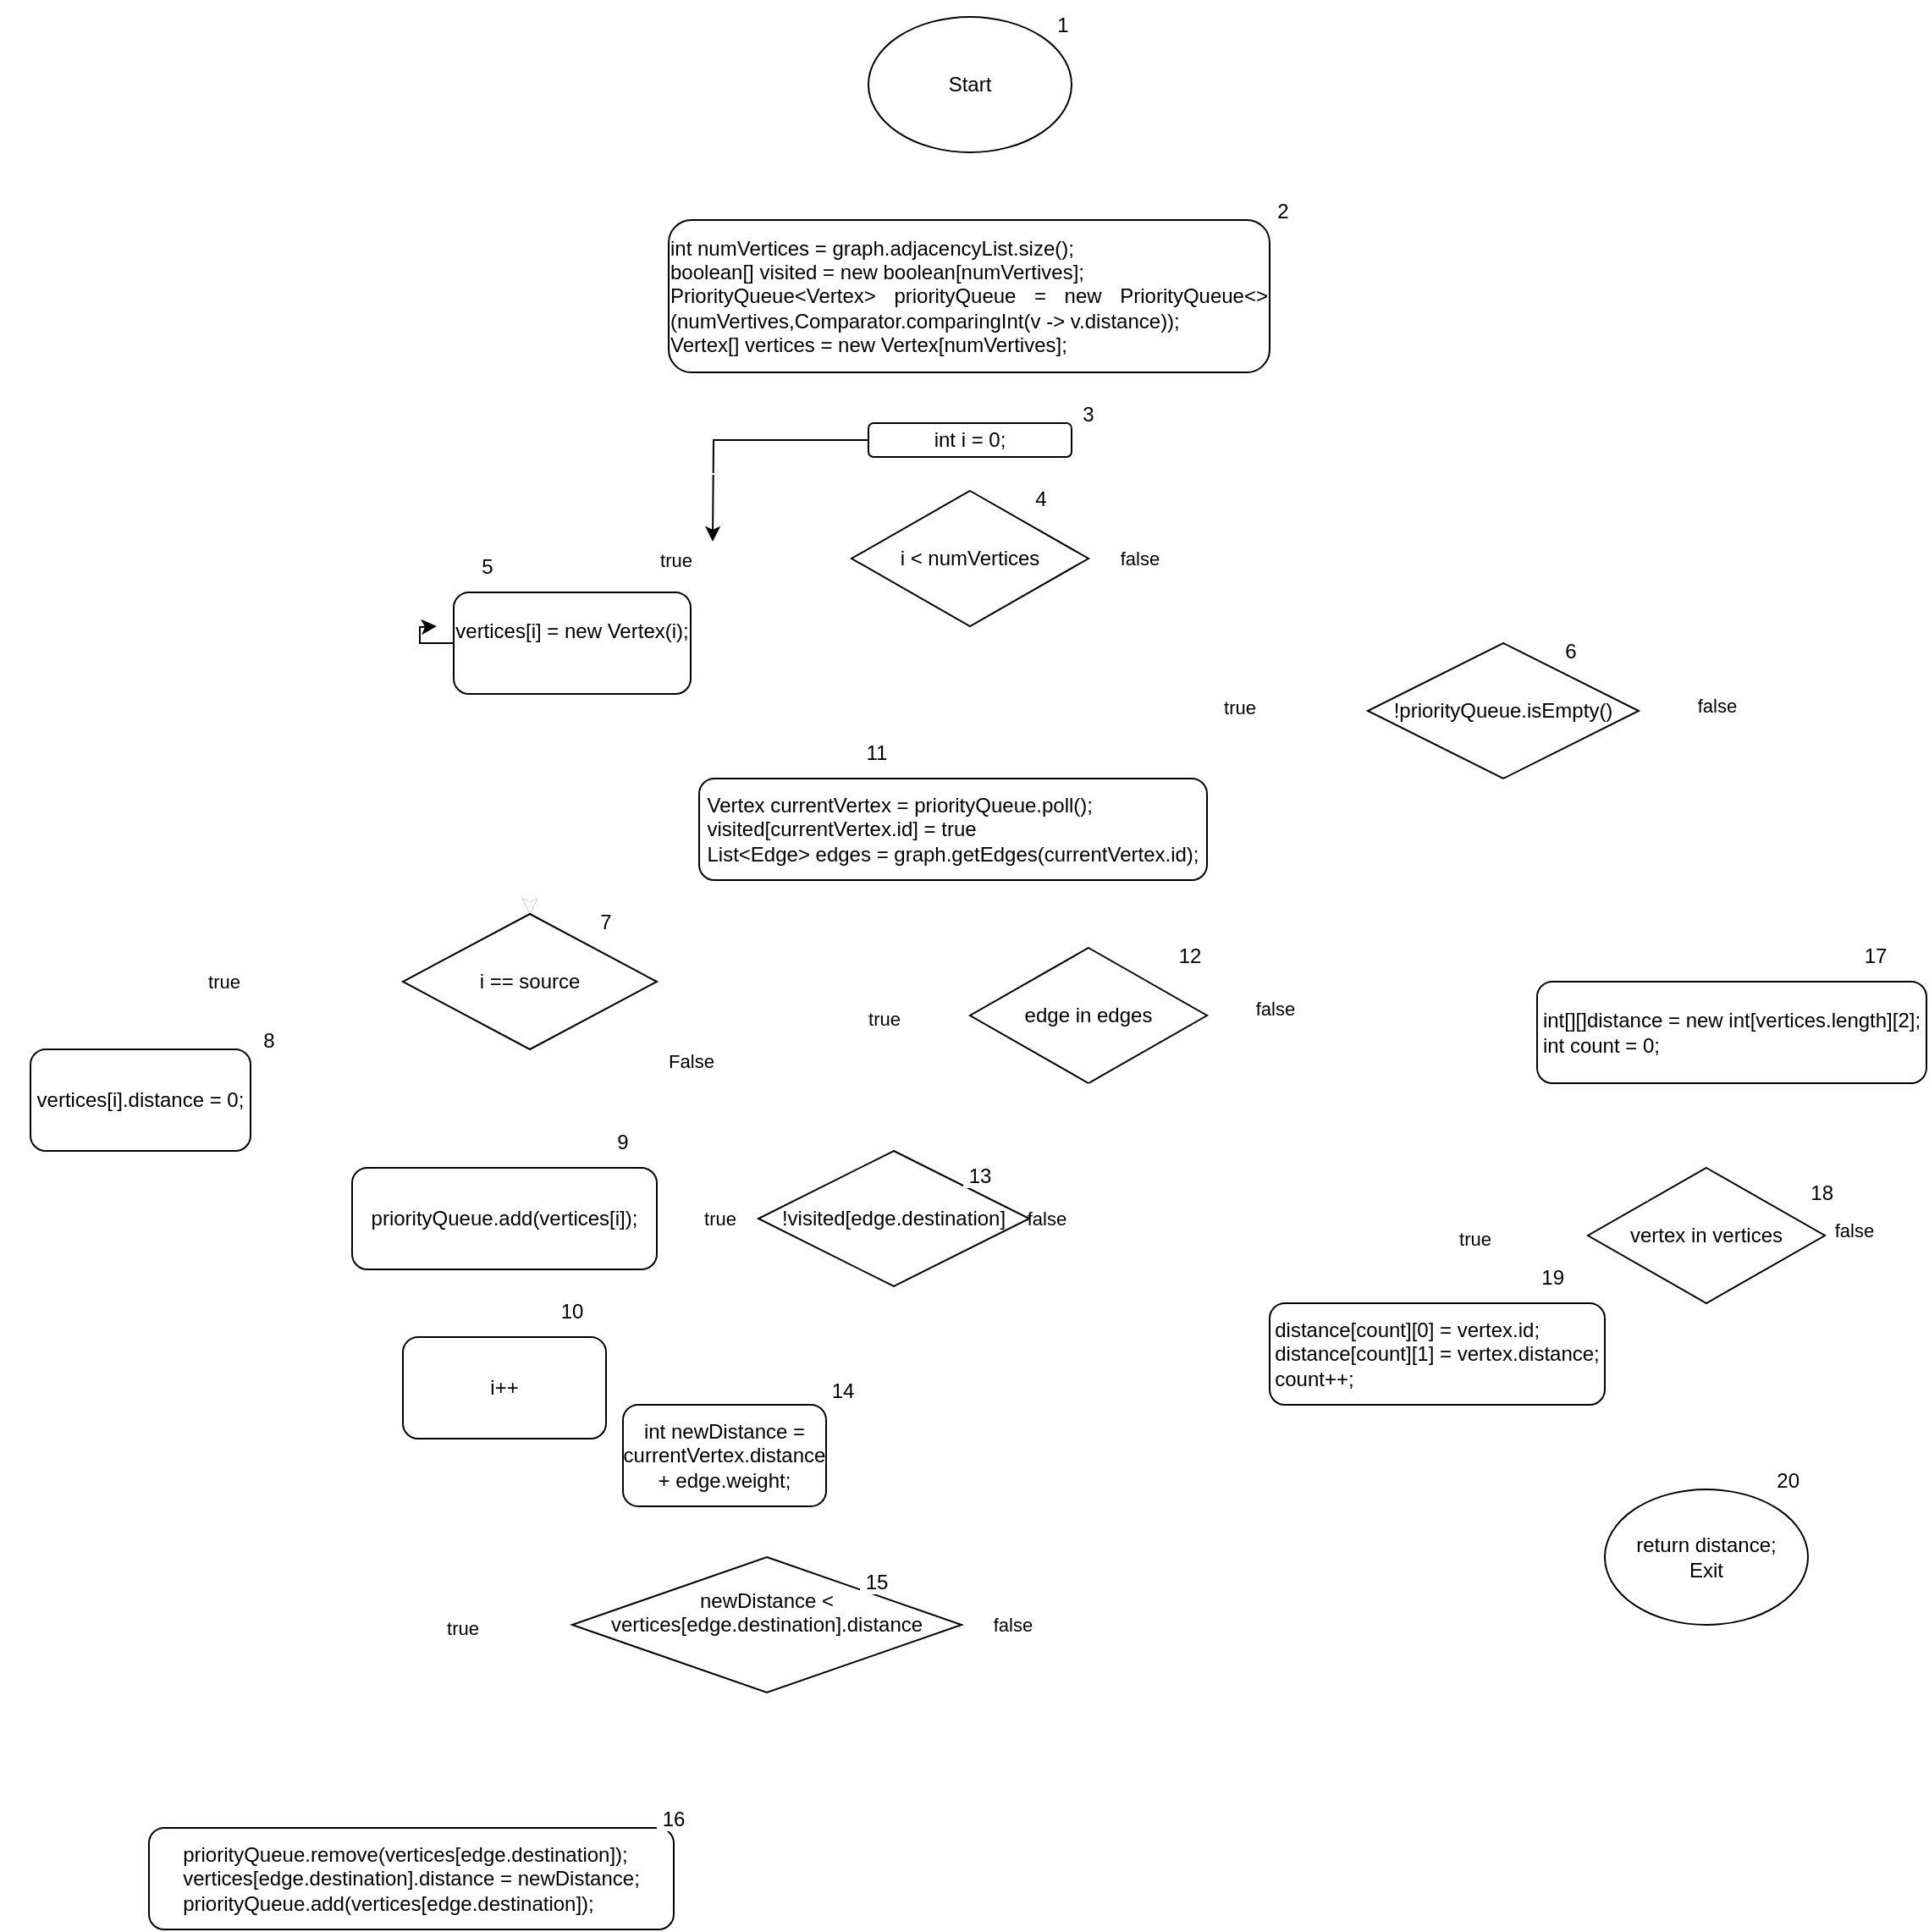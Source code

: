 <mxfile version="24.2.7" type="device">
  <diagram name="Página-1" id="8zOgTPy7WjqP1u_Dxr-D">
    <mxGraphModel dx="1762" dy="1175" grid="1" gridSize="10" guides="1" tooltips="1" connect="1" arrows="1" fold="1" page="1" pageScale="1" pageWidth="1169" pageHeight="1654" background="#FFFFFF" math="0" shadow="0">
      <root>
        <mxCell id="0" />
        <mxCell id="1" parent="0" />
        <mxCell id="gKDUvc9GWXEgYrPeWesR-3" style="edgeStyle=orthogonalEdgeStyle;rounded=0;orthogonalLoop=1;jettySize=auto;html=1;exitX=0.5;exitY=1;exitDx=0;exitDy=0;entryX=0.5;entryY=0;entryDx=0;entryDy=0;strokeColor=#FFFFFF;" parent="1" source="gKDUvc9GWXEgYrPeWesR-1" target="q9ohaEyn7uQv9T4nXkOE-1" edge="1">
          <mxGeometry relative="1" as="geometry">
            <mxPoint x="430" y="170" as="targetPoint" />
          </mxGeometry>
        </mxCell>
        <mxCell id="gKDUvc9GWXEgYrPeWesR-1" value="Start" style="ellipse;whiteSpace=wrap;html=1;" parent="1" vertex="1">
          <mxGeometry x="525" y="30" width="120" height="80" as="geometry" />
        </mxCell>
        <mxCell id="q9ohaEyn7uQv9T4nXkOE-4" style="edgeStyle=orthogonalEdgeStyle;rounded=0;orthogonalLoop=1;jettySize=auto;html=1;exitX=0.5;exitY=1;exitDx=0;exitDy=0;entryX=0.5;entryY=0;entryDx=0;entryDy=0;strokeColor=#FFFFFF;" edge="1" parent="1" source="q9ohaEyn7uQv9T4nXkOE-1" target="q9ohaEyn7uQv9T4nXkOE-3">
          <mxGeometry relative="1" as="geometry" />
        </mxCell>
        <mxCell id="q9ohaEyn7uQv9T4nXkOE-1" value="&lt;div style=&quot;text-align: justify;&quot;&gt;&lt;span style=&quot;background-color: initial;&quot;&gt;int numVertices = graph.adjacencyList.size();&lt;/span&gt;&lt;/div&gt;&lt;div style=&quot;text-align: justify;&quot;&gt;boolean[] visited = new boolean[numVertives];&lt;/div&gt;&lt;div style=&quot;text-align: justify;&quot;&gt;PriorityQueue&amp;lt;Vertex&amp;gt; priorityQueue = new&amp;nbsp;&lt;span style=&quot;background-color: initial;&quot;&gt;PriorityQueue&amp;lt;&amp;gt;(numVertives,Comparator.comparingInt(v -&amp;gt; v.distance));&lt;/span&gt;&lt;/div&gt;&lt;div style=&quot;text-align: justify;&quot;&gt;&lt;span style=&quot;background-color: initial;&quot;&gt;Vertex[] vertices = new Vertex[numVertives];&lt;/span&gt;&lt;/div&gt;" style="rounded=1;whiteSpace=wrap;html=1;" vertex="1" parent="1">
          <mxGeometry x="407" y="150" width="355" height="90" as="geometry" />
        </mxCell>
        <mxCell id="q9ohaEyn7uQv9T4nXkOE-6" style="edgeStyle=orthogonalEdgeStyle;rounded=0;orthogonalLoop=1;jettySize=auto;html=1;" edge="1" parent="1" source="q9ohaEyn7uQv9T4nXkOE-3">
          <mxGeometry relative="1" as="geometry">
            <mxPoint x="433" y="340" as="targetPoint" />
          </mxGeometry>
        </mxCell>
        <mxCell id="q9ohaEyn7uQv9T4nXkOE-8" style="edgeStyle=orthogonalEdgeStyle;rounded=0;orthogonalLoop=1;jettySize=auto;html=1;entryX=0.5;entryY=0;entryDx=0;entryDy=0;strokeColor=#FFFFFF;" edge="1" parent="1" source="q9ohaEyn7uQv9T4nXkOE-3" target="q9ohaEyn7uQv9T4nXkOE-5">
          <mxGeometry relative="1" as="geometry" />
        </mxCell>
        <mxCell id="q9ohaEyn7uQv9T4nXkOE-3" value="int i = 0;" style="rounded=1;whiteSpace=wrap;html=1;" vertex="1" parent="1">
          <mxGeometry x="525" y="270" width="120" height="20" as="geometry" />
        </mxCell>
        <mxCell id="q9ohaEyn7uQv9T4nXkOE-12" value="" style="edgeStyle=orthogonalEdgeStyle;rounded=0;orthogonalLoop=1;jettySize=auto;html=1;" edge="1" parent="1" source="q9ohaEyn7uQv9T4nXkOE-13">
          <mxGeometry relative="1" as="geometry">
            <mxPoint x="270" y="390" as="targetPoint" />
          </mxGeometry>
        </mxCell>
        <mxCell id="q9ohaEyn7uQv9T4nXkOE-14" style="edgeStyle=orthogonalEdgeStyle;rounded=0;orthogonalLoop=1;jettySize=auto;html=1;exitX=0;exitY=0.5;exitDx=0;exitDy=0;entryX=0.5;entryY=0;entryDx=0;entryDy=0;strokeColor=#FFFFFF;" edge="1" parent="1" source="q9ohaEyn7uQv9T4nXkOE-5" target="q9ohaEyn7uQv9T4nXkOE-13">
          <mxGeometry relative="1" as="geometry" />
        </mxCell>
        <mxCell id="q9ohaEyn7uQv9T4nXkOE-15" value="true" style="edgeLabel;html=1;align=center;verticalAlign=middle;resizable=0;points=[];" vertex="1" connectable="0" parent="q9ohaEyn7uQv9T4nXkOE-14">
          <mxGeometry x="0.122" y="1" relative="1" as="geometry">
            <mxPoint as="offset" />
          </mxGeometry>
        </mxCell>
        <mxCell id="q9ohaEyn7uQv9T4nXkOE-32" style="edgeStyle=orthogonalEdgeStyle;rounded=0;orthogonalLoop=1;jettySize=auto;html=1;exitX=1;exitY=0.5;exitDx=0;exitDy=0;strokeColor=#FFFFFF;entryX=0.5;entryY=0;entryDx=0;entryDy=0;" edge="1" parent="1" source="q9ohaEyn7uQv9T4nXkOE-5" target="q9ohaEyn7uQv9T4nXkOE-31">
          <mxGeometry relative="1" as="geometry">
            <mxPoint x="610" y="420" as="targetPoint" />
            <Array as="points">
              <mxPoint x="900" y="350" />
            </Array>
          </mxGeometry>
        </mxCell>
        <mxCell id="q9ohaEyn7uQv9T4nXkOE-33" value="false" style="edgeLabel;html=1;align=center;verticalAlign=middle;resizable=0;points=[];" vertex="1" connectable="0" parent="q9ohaEyn7uQv9T4nXkOE-32">
          <mxGeometry x="-0.873" y="3" relative="1" as="geometry">
            <mxPoint x="11" y="3" as="offset" />
          </mxGeometry>
        </mxCell>
        <mxCell id="q9ohaEyn7uQv9T4nXkOE-5" value="i &amp;lt; numVertices" style="rhombus;whiteSpace=wrap;html=1;" vertex="1" parent="1">
          <mxGeometry x="515" y="310" width="140" height="80" as="geometry" />
        </mxCell>
        <mxCell id="q9ohaEyn7uQv9T4nXkOE-18" value="" style="edgeStyle=orthogonalEdgeStyle;rounded=0;orthogonalLoop=1;jettySize=auto;html=1;" edge="1" parent="1" source="q9ohaEyn7uQv9T4nXkOE-13" target="q9ohaEyn7uQv9T4nXkOE-17">
          <mxGeometry relative="1" as="geometry" />
        </mxCell>
        <mxCell id="q9ohaEyn7uQv9T4nXkOE-19" style="edgeStyle=orthogonalEdgeStyle;rounded=0;orthogonalLoop=1;jettySize=auto;html=1;exitX=0.5;exitY=1;exitDx=0;exitDy=0;entryX=0.5;entryY=0;entryDx=0;entryDy=0;strokeColor=#FFFFFF;" edge="1" parent="1" source="q9ohaEyn7uQv9T4nXkOE-13" target="q9ohaEyn7uQv9T4nXkOE-17">
          <mxGeometry relative="1" as="geometry" />
        </mxCell>
        <mxCell id="q9ohaEyn7uQv9T4nXkOE-20" style="edgeStyle=orthogonalEdgeStyle;rounded=0;orthogonalLoop=1;jettySize=auto;html=1;exitX=0;exitY=0.5;exitDx=0;exitDy=0;strokeColor=#FFFFFF;entryX=0.5;entryY=0;entryDx=0;entryDy=0;" edge="1" parent="1" source="q9ohaEyn7uQv9T4nXkOE-17" target="q9ohaEyn7uQv9T4nXkOE-22">
          <mxGeometry relative="1" as="geometry">
            <mxPoint x="80" y="620" as="targetPoint" />
            <mxPoint x="280" y="599.76" as="sourcePoint" />
            <Array as="points">
              <mxPoint x="95" y="600" />
            </Array>
          </mxGeometry>
        </mxCell>
        <mxCell id="q9ohaEyn7uQv9T4nXkOE-21" value="true" style="edgeLabel;html=1;align=center;verticalAlign=middle;resizable=0;points=[];" vertex="1" connectable="0" parent="q9ohaEyn7uQv9T4nXkOE-20">
          <mxGeometry x="-0.714" relative="1" as="geometry">
            <mxPoint x="-78" as="offset" />
          </mxGeometry>
        </mxCell>
        <mxCell id="q9ohaEyn7uQv9T4nXkOE-26" style="edgeStyle=orthogonalEdgeStyle;rounded=0;orthogonalLoop=1;jettySize=auto;html=1;exitX=1;exitY=0.5;exitDx=0;exitDy=0;entryX=0.5;entryY=0;entryDx=0;entryDy=0;strokeColor=#FFFFFF;" edge="1" parent="1" source="q9ohaEyn7uQv9T4nXkOE-17" target="q9ohaEyn7uQv9T4nXkOE-24">
          <mxGeometry relative="1" as="geometry" />
        </mxCell>
        <mxCell id="q9ohaEyn7uQv9T4nXkOE-27" value="False" style="edgeLabel;html=1;align=center;verticalAlign=middle;resizable=0;points=[];" vertex="1" connectable="0" parent="q9ohaEyn7uQv9T4nXkOE-26">
          <mxGeometry x="-0.44" relative="1" as="geometry">
            <mxPoint as="offset" />
          </mxGeometry>
        </mxCell>
        <mxCell id="q9ohaEyn7uQv9T4nXkOE-17" value="i == source" style="rhombus;whiteSpace=wrap;html=1;" vertex="1" parent="1">
          <mxGeometry x="250" y="560" width="150" height="80" as="geometry" />
        </mxCell>
        <mxCell id="q9ohaEyn7uQv9T4nXkOE-28" style="edgeStyle=orthogonalEdgeStyle;rounded=0;orthogonalLoop=1;jettySize=auto;html=1;strokeColor=#FFFFFF;entryX=0;entryY=0.5;entryDx=0;entryDy=0;" edge="1" parent="1" source="q9ohaEyn7uQv9T4nXkOE-22" target="q9ohaEyn7uQv9T4nXkOE-24">
          <mxGeometry relative="1" as="geometry">
            <mxPoint x="200" y="720" as="targetPoint" />
          </mxGeometry>
        </mxCell>
        <mxCell id="q9ohaEyn7uQv9T4nXkOE-22" value="vertices[i].distance = 0;" style="rounded=1;whiteSpace=wrap;html=1;" vertex="1" parent="1">
          <mxGeometry x="30" y="640" width="130" height="60" as="geometry" />
        </mxCell>
        <mxCell id="q9ohaEyn7uQv9T4nXkOE-34" style="edgeStyle=orthogonalEdgeStyle;rounded=0;orthogonalLoop=1;jettySize=auto;html=1;entryX=0.5;entryY=0;entryDx=0;entryDy=0;strokeColor=#FFFFFF;exitX=0;exitY=0.5;exitDx=0;exitDy=0;" edge="1" parent="1" source="q9ohaEyn7uQv9T4nXkOE-36" target="q9ohaEyn7uQv9T4nXkOE-5">
          <mxGeometry relative="1" as="geometry">
            <Array as="points">
              <mxPoint x="250" y="824" />
              <mxPoint x="20" y="824" />
              <mxPoint x="20" y="300" />
              <mxPoint x="585" y="300" />
            </Array>
          </mxGeometry>
        </mxCell>
        <mxCell id="q9ohaEyn7uQv9T4nXkOE-35" style="edgeStyle=orthogonalEdgeStyle;rounded=0;orthogonalLoop=1;jettySize=auto;html=1;strokeColor=#FFFFFF;entryX=0.5;entryY=0;entryDx=0;entryDy=0;" edge="1" parent="1" source="q9ohaEyn7uQv9T4nXkOE-24" target="q9ohaEyn7uQv9T4nXkOE-36">
          <mxGeometry relative="1" as="geometry">
            <mxPoint x="200" y="840" as="targetPoint" />
          </mxGeometry>
        </mxCell>
        <mxCell id="q9ohaEyn7uQv9T4nXkOE-24" value="priorityQueue.add(vertices[i]);" style="rounded=1;whiteSpace=wrap;html=1;" vertex="1" parent="1">
          <mxGeometry x="220" y="710" width="180" height="60" as="geometry" />
        </mxCell>
        <mxCell id="q9ohaEyn7uQv9T4nXkOE-40" style="edgeStyle=orthogonalEdgeStyle;rounded=0;orthogonalLoop=1;jettySize=auto;html=1;exitX=0;exitY=0.5;exitDx=0;exitDy=0;entryX=0.5;entryY=0;entryDx=0;entryDy=0;strokeColor=#FFFFFF;" edge="1" parent="1" source="q9ohaEyn7uQv9T4nXkOE-31" target="q9ohaEyn7uQv9T4nXkOE-37">
          <mxGeometry relative="1" as="geometry" />
        </mxCell>
        <mxCell id="q9ohaEyn7uQv9T4nXkOE-81" value="true" style="edgeLabel;html=1;align=center;verticalAlign=middle;resizable=0;points=[];" vertex="1" connectable="0" parent="q9ohaEyn7uQv9T4nXkOE-40">
          <mxGeometry x="-0.462" y="-2" relative="1" as="geometry">
            <mxPoint as="offset" />
          </mxGeometry>
        </mxCell>
        <mxCell id="q9ohaEyn7uQv9T4nXkOE-80" style="edgeStyle=orthogonalEdgeStyle;rounded=0;orthogonalLoop=1;jettySize=auto;html=1;exitX=1;exitY=0.5;exitDx=0;exitDy=0;entryX=0.5;entryY=0;entryDx=0;entryDy=0;strokeColor=#FFFFFF;" edge="1" parent="1" source="q9ohaEyn7uQv9T4nXkOE-31" target="q9ohaEyn7uQv9T4nXkOE-44">
          <mxGeometry relative="1" as="geometry" />
        </mxCell>
        <mxCell id="q9ohaEyn7uQv9T4nXkOE-82" value="false" style="edgeLabel;html=1;align=center;verticalAlign=middle;resizable=0;points=[];" vertex="1" connectable="0" parent="q9ohaEyn7uQv9T4nXkOE-80">
          <mxGeometry x="-0.574" y="3" relative="1" as="geometry">
            <mxPoint as="offset" />
          </mxGeometry>
        </mxCell>
        <mxCell id="q9ohaEyn7uQv9T4nXkOE-31" value="!priorityQueue.isEmpty()" style="rhombus;whiteSpace=wrap;html=1;" vertex="1" parent="1">
          <mxGeometry x="820" y="400" width="160" height="80" as="geometry" />
        </mxCell>
        <mxCell id="q9ohaEyn7uQv9T4nXkOE-36" value="i++" style="rounded=1;whiteSpace=wrap;html=1;" vertex="1" parent="1">
          <mxGeometry x="250" y="810" width="120" height="60" as="geometry" />
        </mxCell>
        <mxCell id="q9ohaEyn7uQv9T4nXkOE-47" style="edgeStyle=orthogonalEdgeStyle;rounded=0;orthogonalLoop=1;jettySize=auto;html=1;entryX=0.5;entryY=0;entryDx=0;entryDy=0;strokeColor=#FFFFFF;" edge="1" parent="1" source="q9ohaEyn7uQv9T4nXkOE-37" target="q9ohaEyn7uQv9T4nXkOE-43">
          <mxGeometry relative="1" as="geometry" />
        </mxCell>
        <mxCell id="q9ohaEyn7uQv9T4nXkOE-37" value="&lt;div style=&quot;text-align: justify;&quot;&gt;&lt;span style=&quot;background-color: initial;&quot;&gt;Vertex currentVertex = priorityQueue.poll();&lt;/span&gt;&lt;/div&gt;&lt;div style=&quot;text-align: justify;&quot;&gt;visited[currentVertex.id] = true&lt;/div&gt;&lt;div style=&quot;text-align: justify;&quot;&gt;List&amp;lt;Edge&amp;gt; edges = graph.getEdges(currentVertex.id);&lt;/div&gt;" style="rounded=1;whiteSpace=wrap;html=1;" vertex="1" parent="1">
          <mxGeometry x="425" y="480" width="300" height="60" as="geometry" />
        </mxCell>
        <mxCell id="q9ohaEyn7uQv9T4nXkOE-55" style="edgeStyle=orthogonalEdgeStyle;rounded=0;orthogonalLoop=1;jettySize=auto;html=1;exitX=0;exitY=0.5;exitDx=0;exitDy=0;strokeColor=#FFFFFF;entryX=0.5;entryY=0;entryDx=0;entryDy=0;" edge="1" parent="1" source="q9ohaEyn7uQv9T4nXkOE-43" target="q9ohaEyn7uQv9T4nXkOE-56">
          <mxGeometry relative="1" as="geometry">
            <mxPoint x="560" y="690" as="targetPoint" />
          </mxGeometry>
        </mxCell>
        <mxCell id="q9ohaEyn7uQv9T4nXkOE-71" value="true" style="edgeLabel;html=1;align=center;verticalAlign=middle;resizable=0;points=[];" vertex="1" connectable="0" parent="q9ohaEyn7uQv9T4nXkOE-55">
          <mxGeometry x="-0.26" y="-6" relative="1" as="geometry">
            <mxPoint as="offset" />
          </mxGeometry>
        </mxCell>
        <mxCell id="q9ohaEyn7uQv9T4nXkOE-76" style="edgeStyle=orthogonalEdgeStyle;rounded=0;orthogonalLoop=1;jettySize=auto;html=1;exitX=1;exitY=0.5;exitDx=0;exitDy=0;entryX=0.5;entryY=1;entryDx=0;entryDy=0;strokeColor=#FFFFFF;" edge="1" parent="1" source="q9ohaEyn7uQv9T4nXkOE-43" target="q9ohaEyn7uQv9T4nXkOE-31">
          <mxGeometry relative="1" as="geometry" />
        </mxCell>
        <mxCell id="q9ohaEyn7uQv9T4nXkOE-77" value="false" style="edgeLabel;html=1;align=center;verticalAlign=middle;resizable=0;points=[];" vertex="1" connectable="0" parent="q9ohaEyn7uQv9T4nXkOE-76">
          <mxGeometry x="-0.745" y="4" relative="1" as="geometry">
            <mxPoint as="offset" />
          </mxGeometry>
        </mxCell>
        <mxCell id="q9ohaEyn7uQv9T4nXkOE-43" value="edge in edges" style="rhombus;whiteSpace=wrap;html=1;" vertex="1" parent="1">
          <mxGeometry x="585" y="580" width="140" height="80" as="geometry" />
        </mxCell>
        <mxCell id="q9ohaEyn7uQv9T4nXkOE-87" style="edgeStyle=orthogonalEdgeStyle;rounded=0;orthogonalLoop=1;jettySize=auto;html=1;exitX=0.5;exitY=1;exitDx=0;exitDy=0;entryX=0.5;entryY=0;entryDx=0;entryDy=0;strokeColor=#FFFFFF;" edge="1" parent="1" source="q9ohaEyn7uQv9T4nXkOE-44" target="q9ohaEyn7uQv9T4nXkOE-86">
          <mxGeometry relative="1" as="geometry" />
        </mxCell>
        <mxCell id="q9ohaEyn7uQv9T4nXkOE-44" value="&lt;div style=&quot;text-align: justify;&quot;&gt;&lt;span style=&quot;background-color: initial;&quot;&gt;int[][]distance = new int[vertices.length][2];&lt;/span&gt;&lt;/div&gt;&lt;div style=&quot;text-align: justify;&quot;&gt;int count = 0;&lt;/div&gt;" style="rounded=1;whiteSpace=wrap;html=1;" vertex="1" parent="1">
          <mxGeometry x="920" y="600" width="230" height="60" as="geometry" />
        </mxCell>
        <mxCell id="q9ohaEyn7uQv9T4nXkOE-13" value="&lt;div style=&quot;text-align: justify;&quot;&gt;&lt;span style=&quot;background-color: initial;&quot;&gt;vertices[i] = new Vertex(i);&lt;/span&gt;&lt;/div&gt;&lt;div style=&quot;text-align: justify;&quot;&gt;&lt;br&gt;&lt;/div&gt;" style="rounded=1;whiteSpace=wrap;html=1;" vertex="1" parent="1">
          <mxGeometry x="280" y="370" width="140" height="60" as="geometry" />
        </mxCell>
        <mxCell id="q9ohaEyn7uQv9T4nXkOE-60" style="edgeStyle=orthogonalEdgeStyle;rounded=0;orthogonalLoop=1;jettySize=auto;html=1;exitX=0;exitY=0.5;exitDx=0;exitDy=0;entryX=0.5;entryY=0;entryDx=0;entryDy=0;strokeColor=#FFFFFF;" edge="1" parent="1" source="q9ohaEyn7uQv9T4nXkOE-56" target="q9ohaEyn7uQv9T4nXkOE-58">
          <mxGeometry relative="1" as="geometry" />
        </mxCell>
        <mxCell id="q9ohaEyn7uQv9T4nXkOE-61" value="true" style="edgeLabel;html=1;align=center;verticalAlign=middle;resizable=0;points=[];" vertex="1" connectable="0" parent="q9ohaEyn7uQv9T4nXkOE-60">
          <mxGeometry x="-0.693" y="-3" relative="1" as="geometry">
            <mxPoint as="offset" />
          </mxGeometry>
        </mxCell>
        <mxCell id="q9ohaEyn7uQv9T4nXkOE-72" style="edgeStyle=orthogonalEdgeStyle;rounded=0;orthogonalLoop=1;jettySize=auto;html=1;entryX=0.5;entryY=1;entryDx=0;entryDy=0;strokeColor=#FFFFFF;" edge="1" parent="1" source="q9ohaEyn7uQv9T4nXkOE-56" target="q9ohaEyn7uQv9T4nXkOE-43">
          <mxGeometry relative="1" as="geometry">
            <Array as="points">
              <mxPoint x="655" y="740" />
            </Array>
          </mxGeometry>
        </mxCell>
        <mxCell id="q9ohaEyn7uQv9T4nXkOE-73" value="false" style="edgeLabel;html=1;align=center;verticalAlign=middle;resizable=0;points=[];" vertex="1" connectable="0" parent="q9ohaEyn7uQv9T4nXkOE-72">
          <mxGeometry x="-0.107" y="2" relative="1" as="geometry">
            <mxPoint x="-23" y="16" as="offset" />
          </mxGeometry>
        </mxCell>
        <mxCell id="q9ohaEyn7uQv9T4nXkOE-56" value="!visited[edge.destination]" style="rhombus;whiteSpace=wrap;html=1;" vertex="1" parent="1">
          <mxGeometry x="460" y="700" width="160" height="80" as="geometry" />
        </mxCell>
        <mxCell id="q9ohaEyn7uQv9T4nXkOE-64" style="edgeStyle=orthogonalEdgeStyle;rounded=0;orthogonalLoop=1;jettySize=auto;html=1;exitX=0.5;exitY=1;exitDx=0;exitDy=0;entryX=0.5;entryY=0;entryDx=0;entryDy=0;strokeColor=#FFFFFF;" edge="1" parent="1" source="q9ohaEyn7uQv9T4nXkOE-58" target="q9ohaEyn7uQv9T4nXkOE-62">
          <mxGeometry relative="1" as="geometry" />
        </mxCell>
        <mxCell id="q9ohaEyn7uQv9T4nXkOE-58" value="int newDistance = currentVertex.distance + edge.weight;" style="rounded=1;whiteSpace=wrap;html=1;" vertex="1" parent="1">
          <mxGeometry x="380" y="850" width="120" height="60" as="geometry" />
        </mxCell>
        <mxCell id="q9ohaEyn7uQv9T4nXkOE-69" style="edgeStyle=orthogonalEdgeStyle;rounded=0;orthogonalLoop=1;jettySize=auto;html=1;exitX=0;exitY=0.5;exitDx=0;exitDy=0;entryX=0.5;entryY=0;entryDx=0;entryDy=0;strokeColor=#FFFFFF;" edge="1" parent="1" source="q9ohaEyn7uQv9T4nXkOE-62" target="q9ohaEyn7uQv9T4nXkOE-65">
          <mxGeometry relative="1" as="geometry" />
        </mxCell>
        <mxCell id="q9ohaEyn7uQv9T4nXkOE-70" value="true" style="edgeLabel;html=1;align=center;verticalAlign=middle;resizable=0;points=[];" vertex="1" connectable="0" parent="q9ohaEyn7uQv9T4nXkOE-69">
          <mxGeometry x="-0.39" y="2" relative="1" as="geometry">
            <mxPoint as="offset" />
          </mxGeometry>
        </mxCell>
        <mxCell id="q9ohaEyn7uQv9T4nXkOE-74" style="edgeStyle=orthogonalEdgeStyle;rounded=0;orthogonalLoop=1;jettySize=auto;html=1;strokeColor=#FFFFFF;" edge="1" parent="1" source="q9ohaEyn7uQv9T4nXkOE-62" target="q9ohaEyn7uQv9T4nXkOE-43">
          <mxGeometry relative="1" as="geometry" />
        </mxCell>
        <mxCell id="q9ohaEyn7uQv9T4nXkOE-75" value="false" style="edgeLabel;html=1;align=center;verticalAlign=middle;resizable=0;points=[];" vertex="1" connectable="0" parent="q9ohaEyn7uQv9T4nXkOE-74">
          <mxGeometry x="-0.335" y="-2" relative="1" as="geometry">
            <mxPoint x="-47" y="56" as="offset" />
          </mxGeometry>
        </mxCell>
        <mxCell id="q9ohaEyn7uQv9T4nXkOE-62" value="newDistance &amp;lt; vertices[edge.destination].distance&lt;div&gt;&lt;br&gt;&lt;/div&gt;" style="rhombus;whiteSpace=wrap;html=1;" vertex="1" parent="1">
          <mxGeometry x="350" y="940" width="230" height="80" as="geometry" />
        </mxCell>
        <mxCell id="q9ohaEyn7uQv9T4nXkOE-99" style="edgeStyle=orthogonalEdgeStyle;rounded=0;orthogonalLoop=1;jettySize=auto;html=1;entryX=0.5;entryY=1;entryDx=0;entryDy=0;strokeColor=#FFFFFF;" edge="1" parent="1" source="q9ohaEyn7uQv9T4nXkOE-65" target="q9ohaEyn7uQv9T4nXkOE-43">
          <mxGeometry relative="1" as="geometry" />
        </mxCell>
        <mxCell id="q9ohaEyn7uQv9T4nXkOE-65" value="&lt;div style=&quot;text-align: justify;&quot;&gt;&lt;span style=&quot;background-color: initial;&quot;&gt;priorityQueue.remove(vertices[edge.destination]);&lt;/span&gt;&lt;/div&gt;&lt;div style=&quot;text-align: justify;&quot;&gt;vertices[edge.destination].distance = newDistance;&lt;/div&gt;&lt;div style=&quot;text-align: justify;&quot;&gt;priorityQueue.add(vertices[edge.destination]);&lt;/div&gt;" style="rounded=1;whiteSpace=wrap;html=1;" vertex="1" parent="1">
          <mxGeometry x="100" y="1100" width="310" height="60" as="geometry" />
        </mxCell>
        <mxCell id="q9ohaEyn7uQv9T4nXkOE-91" style="edgeStyle=orthogonalEdgeStyle;rounded=0;orthogonalLoop=1;jettySize=auto;html=1;exitX=0;exitY=0.5;exitDx=0;exitDy=0;entryX=0.5;entryY=0;entryDx=0;entryDy=0;strokeColor=#FFFFFF;" edge="1" parent="1" source="q9ohaEyn7uQv9T4nXkOE-86" target="q9ohaEyn7uQv9T4nXkOE-88">
          <mxGeometry relative="1" as="geometry" />
        </mxCell>
        <mxCell id="q9ohaEyn7uQv9T4nXkOE-96" value="true" style="edgeLabel;html=1;align=center;verticalAlign=middle;resizable=0;points=[];" vertex="1" connectable="0" parent="q9ohaEyn7uQv9T4nXkOE-91">
          <mxGeometry x="0.045" y="2" relative="1" as="geometry">
            <mxPoint as="offset" />
          </mxGeometry>
        </mxCell>
        <mxCell id="q9ohaEyn7uQv9T4nXkOE-94" style="edgeStyle=orthogonalEdgeStyle;rounded=0;orthogonalLoop=1;jettySize=auto;html=1;exitX=1;exitY=0.5;exitDx=0;exitDy=0;entryX=0.5;entryY=0;entryDx=0;entryDy=0;strokeColor=#FFFFFF;" edge="1" parent="1" source="q9ohaEyn7uQv9T4nXkOE-86" target="q9ohaEyn7uQv9T4nXkOE-93">
          <mxGeometry relative="1" as="geometry" />
        </mxCell>
        <mxCell id="q9ohaEyn7uQv9T4nXkOE-97" value="false" style="edgeLabel;html=1;align=center;verticalAlign=middle;resizable=0;points=[];" vertex="1" connectable="0" parent="q9ohaEyn7uQv9T4nXkOE-94">
          <mxGeometry x="-0.872" y="3" relative="1" as="geometry">
            <mxPoint as="offset" />
          </mxGeometry>
        </mxCell>
        <mxCell id="q9ohaEyn7uQv9T4nXkOE-86" value="vertex in vertices" style="rhombus;whiteSpace=wrap;html=1;" vertex="1" parent="1">
          <mxGeometry x="950" y="710" width="140" height="80" as="geometry" />
        </mxCell>
        <mxCell id="q9ohaEyn7uQv9T4nXkOE-98" style="edgeStyle=orthogonalEdgeStyle;rounded=0;orthogonalLoop=1;jettySize=auto;html=1;exitX=0.5;exitY=1;exitDx=0;exitDy=0;entryX=0;entryY=0;entryDx=0;entryDy=0;strokeColor=#FFFFFF;" edge="1" parent="1" source="q9ohaEyn7uQv9T4nXkOE-88" target="q9ohaEyn7uQv9T4nXkOE-86">
          <mxGeometry relative="1" as="geometry">
            <Array as="points">
              <mxPoint x="861" y="870" />
              <mxPoint x="740" y="870" />
              <mxPoint x="740" y="700" />
              <mxPoint x="985" y="700" />
            </Array>
          </mxGeometry>
        </mxCell>
        <mxCell id="q9ohaEyn7uQv9T4nXkOE-88" value="&lt;div style=&quot;text-align: justify;&quot;&gt;&lt;span style=&quot;background-color: initial;&quot;&gt;distance[count][0] = vertex.id;&lt;/span&gt;&lt;/div&gt;&lt;div style=&quot;text-align: justify;&quot;&gt;distance[count][1] = vertex.distance;&lt;/div&gt;&lt;div style=&quot;text-align: justify;&quot;&gt;count++;&lt;/div&gt;" style="rounded=1;whiteSpace=wrap;html=1;" vertex="1" parent="1">
          <mxGeometry x="762" y="790" width="198" height="60" as="geometry" />
        </mxCell>
        <mxCell id="q9ohaEyn7uQv9T4nXkOE-93" value="return distance;&lt;br&gt;Exit" style="ellipse;whiteSpace=wrap;html=1;" vertex="1" parent="1">
          <mxGeometry x="960" y="900" width="120" height="80" as="geometry" />
        </mxCell>
        <mxCell id="q9ohaEyn7uQv9T4nXkOE-100" value="&lt;span style=&quot;background-color: rgb(255, 255, 255);&quot;&gt;1&lt;/span&gt;" style="text;strokeColor=none;align=center;fillColor=none;html=1;verticalAlign=middle;whiteSpace=wrap;rounded=0;" vertex="1" parent="1">
          <mxGeometry x="610" y="20" width="60" height="30" as="geometry" />
        </mxCell>
        <mxCell id="q9ohaEyn7uQv9T4nXkOE-101" value="&lt;span style=&quot;background-color: rgb(255, 255, 255);&quot;&gt;2&lt;/span&gt;" style="text;strokeColor=none;align=center;fillColor=none;html=1;verticalAlign=middle;whiteSpace=wrap;rounded=0;" vertex="1" parent="1">
          <mxGeometry x="740" y="130" width="60" height="30" as="geometry" />
        </mxCell>
        <mxCell id="q9ohaEyn7uQv9T4nXkOE-102" value="&lt;span style=&quot;background-color: rgb(255, 255, 255);&quot;&gt;&amp;nbsp; 3&amp;nbsp;&amp;nbsp;&lt;/span&gt;" style="text;strokeColor=none;align=center;fillColor=none;html=1;verticalAlign=middle;whiteSpace=wrap;rounded=0;" vertex="1" parent="1">
          <mxGeometry x="625" y="250" width="60" height="30" as="geometry" />
        </mxCell>
        <mxCell id="q9ohaEyn7uQv9T4nXkOE-103" value="&lt;span style=&quot;background-color: rgb(255, 255, 255);&quot;&gt;&amp;nbsp; 4&amp;nbsp;&amp;nbsp;&lt;/span&gt;" style="text;strokeColor=none;align=center;fillColor=none;html=1;verticalAlign=middle;whiteSpace=wrap;rounded=0;" vertex="1" parent="1">
          <mxGeometry x="597" y="300" width="60" height="30" as="geometry" />
        </mxCell>
        <mxCell id="q9ohaEyn7uQv9T4nXkOE-104" value="&lt;span style=&quot;background-color: rgb(255, 255, 255);&quot;&gt;&amp;nbsp; 5&amp;nbsp;&amp;nbsp;&lt;/span&gt;" style="text;strokeColor=none;align=center;fillColor=none;html=1;verticalAlign=middle;whiteSpace=wrap;rounded=0;" vertex="1" parent="1">
          <mxGeometry x="270" y="340" width="60" height="30" as="geometry" />
        </mxCell>
        <mxCell id="q9ohaEyn7uQv9T4nXkOE-105" value="&lt;span style=&quot;background-color: rgb(255, 255, 255);&quot;&gt;&amp;nbsp; 6&amp;nbsp;&amp;nbsp;&lt;/span&gt;" style="text;strokeColor=none;align=center;fillColor=none;html=1;verticalAlign=middle;whiteSpace=wrap;rounded=0;" vertex="1" parent="1">
          <mxGeometry x="910" y="390" width="60" height="30" as="geometry" />
        </mxCell>
        <mxCell id="q9ohaEyn7uQv9T4nXkOE-106" value="&lt;span style=&quot;background-color: rgb(255, 255, 255);&quot;&gt;&amp;nbsp; 7&amp;nbsp;&amp;nbsp;&lt;/span&gt;" style="text;strokeColor=none;align=center;fillColor=none;html=1;verticalAlign=middle;whiteSpace=wrap;rounded=0;" vertex="1" parent="1">
          <mxGeometry x="340" y="550" width="60" height="30" as="geometry" />
        </mxCell>
        <mxCell id="q9ohaEyn7uQv9T4nXkOE-107" value="&lt;span style=&quot;background-color: rgb(255, 255, 255);&quot;&gt;&amp;nbsp; 8&amp;nbsp;&amp;nbsp;&lt;/span&gt;" style="text;strokeColor=none;align=center;fillColor=none;html=1;verticalAlign=middle;whiteSpace=wrap;rounded=0;" vertex="1" parent="1">
          <mxGeometry x="141" y="620" width="60" height="30" as="geometry" />
        </mxCell>
        <mxCell id="q9ohaEyn7uQv9T4nXkOE-108" value="&lt;span style=&quot;background-color: rgb(255, 255, 255);&quot;&gt;&amp;nbsp; 9&amp;nbsp;&amp;nbsp;&lt;/span&gt;" style="text;strokeColor=none;align=center;fillColor=none;html=1;verticalAlign=middle;whiteSpace=wrap;rounded=0;" vertex="1" parent="1">
          <mxGeometry x="350" y="680" width="60" height="30" as="geometry" />
        </mxCell>
        <mxCell id="q9ohaEyn7uQv9T4nXkOE-109" value="&lt;span style=&quot;background-color: rgb(255, 255, 255);&quot;&gt;&amp;nbsp; 10&amp;nbsp;&amp;nbsp;&lt;/span&gt;" style="text;strokeColor=none;align=center;fillColor=none;html=1;verticalAlign=middle;whiteSpace=wrap;rounded=0;" vertex="1" parent="1">
          <mxGeometry x="320" y="780" width="60" height="30" as="geometry" />
        </mxCell>
        <mxCell id="q9ohaEyn7uQv9T4nXkOE-110" value="&lt;span style=&quot;background-color: rgb(255, 255, 255);&quot;&gt;&amp;nbsp;11&amp;nbsp;&lt;/span&gt;" style="text;strokeColor=none;align=center;fillColor=none;html=1;verticalAlign=middle;whiteSpace=wrap;rounded=0;" vertex="1" parent="1">
          <mxGeometry x="500" y="450" width="60" height="30" as="geometry" />
        </mxCell>
        <mxCell id="q9ohaEyn7uQv9T4nXkOE-111" value="&lt;span style=&quot;background-color: rgb(255, 255, 255);&quot;&gt;&amp;nbsp;12&amp;nbsp;&lt;/span&gt;" style="text;strokeColor=none;align=center;fillColor=none;html=1;verticalAlign=middle;whiteSpace=wrap;rounded=0;" vertex="1" parent="1">
          <mxGeometry x="685" y="570" width="60" height="30" as="geometry" />
        </mxCell>
        <mxCell id="q9ohaEyn7uQv9T4nXkOE-112" value="&lt;span style=&quot;background-color: rgb(255, 255, 255);&quot;&gt;&amp;nbsp;13&amp;nbsp;&lt;/span&gt;" style="text;strokeColor=none;align=center;fillColor=none;html=1;verticalAlign=middle;whiteSpace=wrap;rounded=0;" vertex="1" parent="1">
          <mxGeometry x="561" y="700" width="60" height="30" as="geometry" />
        </mxCell>
        <mxCell id="q9ohaEyn7uQv9T4nXkOE-113" value="&lt;span style=&quot;background-color: rgb(255, 255, 255);&quot;&gt;&amp;nbsp;14&amp;nbsp;&lt;/span&gt;" style="text;strokeColor=none;align=center;fillColor=none;html=1;verticalAlign=middle;whiteSpace=wrap;rounded=0;" vertex="1" parent="1">
          <mxGeometry x="480" y="827" width="60" height="30" as="geometry" />
        </mxCell>
        <mxCell id="q9ohaEyn7uQv9T4nXkOE-114" value="&lt;span style=&quot;background-color: rgb(255, 255, 255);&quot;&gt;&amp;nbsp;15&amp;nbsp;&lt;/span&gt;" style="text;strokeColor=none;align=center;fillColor=none;html=1;verticalAlign=middle;whiteSpace=wrap;rounded=0;" vertex="1" parent="1">
          <mxGeometry x="500" y="940" width="60" height="30" as="geometry" />
        </mxCell>
        <mxCell id="q9ohaEyn7uQv9T4nXkOE-115" value="&lt;span style=&quot;background-color: rgb(255, 255, 255);&quot;&gt;&amp;nbsp;16&amp;nbsp;&lt;/span&gt;" style="text;strokeColor=none;align=center;fillColor=none;html=1;verticalAlign=middle;whiteSpace=wrap;rounded=0;" vertex="1" parent="1">
          <mxGeometry x="380" y="1080" width="60" height="30" as="geometry" />
        </mxCell>
        <mxCell id="q9ohaEyn7uQv9T4nXkOE-116" value="&lt;span style=&quot;background-color: rgb(255, 255, 255);&quot;&gt;&amp;nbsp;1&lt;/span&gt;&lt;span style=&quot;color: rgba(0, 0, 0, 0); font-family: monospace; font-size: 0px; text-align: start; text-wrap: nowrap;&quot;&gt;%3CmxGraphModel%3E%3Croot%3E%3CmxCell%20id%3D%220%22%2F%3E%3CmxCell%20id%3D%221%22%20parent%3D%220%22%2F%3E%3CmxCell%20id%3D%222%22%20value%3D%22%26lt%3Bspan%20style%3D%26quot%3Bbackground-color%3A%20rgb(255%2C%20255%2C%20255)%3B%26quot%3B%26gt%3B%26amp%3Bnbsp%3B16%26amp%3Bnbsp%3B%26lt%3B%2Fspan%26gt%3B%22%20style%3D%22text%3BstrokeColor%3Dnone%3Balign%3Dcenter%3BfillColor%3Dnone%3Bhtml%3D1%3BverticalAlign%3Dmiddle%3BwhiteSpace%3Dwrap%3Brounded%3D0%3B%22%20vertex%3D%221%22%20parent%3D%221%22%3E%3CmxGeometry%20x%3D%22380%22%20y%3D%221080%22%20width%3D%2260%22%20height%3D%2230%22%20as%3D%22geometry%22%2F%3E%3C%2FmxCell%3E%3C%2Froot%3E%3C%2FmxGraphModel%3E&lt;/span&gt;&lt;span style=&quot;background-color: rgb(255, 255, 255);&quot;&gt;7&amp;nbsp;&lt;/span&gt;" style="text;strokeColor=none;align=center;fillColor=none;html=1;verticalAlign=middle;whiteSpace=wrap;rounded=0;" vertex="1" parent="1">
          <mxGeometry x="1090" y="570" width="60" height="30" as="geometry" />
        </mxCell>
        <mxCell id="q9ohaEyn7uQv9T4nXkOE-117" value="&lt;span style=&quot;background-color: rgb(255, 255, 255);&quot;&gt;&amp;nbsp;18&amp;nbsp;&lt;/span&gt;&lt;span style=&quot;color: rgba(0, 0, 0, 0); font-family: monospace; font-size: 0px; text-align: start; text-wrap: nowrap;&quot;&gt;%3CmxGraphModel%3E%3Croot%3E%3CmxCell%20id%3D%220%22%2F%3E%3CmxCell%20id%3D%221%22%20parent%3D%220%22%2F%3E%3CmxCell%20id%3D%222%22%20value%3D%22%26lt%3Bspan%20style%3D%26quot%3Bbackground-color%3A%20rgb(255%2C%20255%2C%20255)%3B%26quot%3B%26gt%3B%26amp%3Bnbsp%3B16%26amp%3Bnbsp%3B%26lt%3B%2Fspan%26gt%3B%22%20style%3D%22text%3BstrokeColor%3Dnone%3Balign%3Dcenter%3BfillColor%3Dnone%3Bhtml%3D1%3BverticalAlign%3Dmiddle%3BwhiteSpace%3Dwrap%3Brounded%3D0%3B%22%20vertex%3D%221%22%20parent%3D%221%22%3E%3CmxGeometry%20x%3D%22380%22%20y%3D%221080%22%20width%3D%2260%22%20height%3D%2230%22%20as%3D%22geometry%22%2F%3E%3C%2FmxCell%3E%3C%2Froot%3E%3C%2FmxGraphModel%3E88&lt;/span&gt;&lt;span style=&quot;background-color: rgb(255, 255, 255);&quot;&gt;&amp;nbsp;&lt;/span&gt;" style="text;strokeColor=none;align=center;fillColor=none;html=1;verticalAlign=middle;whiteSpace=wrap;rounded=0;" vertex="1" parent="1">
          <mxGeometry x="1060" y="710" width="60" height="30" as="geometry" />
        </mxCell>
        <mxCell id="q9ohaEyn7uQv9T4nXkOE-118" value="&lt;span style=&quot;background-color: rgb(255, 255, 255);&quot;&gt;&amp;nbsp;19&amp;nbsp;&lt;/span&gt;&lt;span style=&quot;color: rgba(0, 0, 0, 0); font-family: monospace; font-size: 0px; text-align: start; text-wrap: nowrap;&quot;&gt;%3CmxGraphModel%3E%3Croot%3E%3CmxCell%20id%3D%220%22%2F%3E%3CmxCell%20id%3D%221%22%20parent%3D%220%22%2F%3E%3CmxCell%20id%3D%222%22%20value%3D%22%26lt%3Bspan%20style%3D%26quot%3Bbackground-color%3A%20rgb(255%2C%20255%2C%20255)%3B%26quot%3B%26gt%3B%26amp%3Bnbsp%3B16%26amp%3Bnbsp%3B%26lt%3B%2Fspan%26gt%3B%22%20style%3D%22text%3BstrokeColor%3Dnone%3Balign%3Dcenter%3BfillColor%3Dnone%3Bhtml%3D1%3BverticalAlign%3Dmiddle%3BwhiteSpace%3Dwrap%3Brounded%3D0%3B%22%20vertex%3D%221%22%20parent%3D%221%22%3E%3CmxGeometry%20x%3D%22380%22%20y%3D%221080%22%20width%3D%2260%22%20height%3D%2230%22%20as%3D%22geometry%22%2F%3E%3C%2FmxCell%3E%3C%2Froot%3E%3C%2FmxGraphModel%3E8&lt;/span&gt;&lt;span style=&quot;background-color: rgb(255, 255, 255);&quot;&gt;&amp;nbsp;&lt;/span&gt;" style="text;strokeColor=none;align=center;fillColor=none;html=1;verticalAlign=middle;whiteSpace=wrap;rounded=0;" vertex="1" parent="1">
          <mxGeometry x="901" y="760" width="60" height="30" as="geometry" />
        </mxCell>
        <mxCell id="q9ohaEyn7uQv9T4nXkOE-119" value="&lt;span style=&quot;background-color: rgb(255, 255, 255);&quot;&gt;&amp;nbsp;20&amp;nbsp;&lt;/span&gt;&lt;span style=&quot;color: rgba(0, 0, 0, 0); font-family: monospace; font-size: 0px; text-align: start; text-wrap: nowrap;&quot;&gt;%3CmxGraphModel%3E%3Croot%3E%3CmxCell%20id%3D%220%22%2F%3E%3CmxCell%20id%3D%221%22%20parent%3D%220%22%2F%3E%3CmxCell%20id%3D%222%22%20value%3D%22%26lt%3Bspan%20style%3D%26quot%3Bbackground-color%3A%20rgb(255%2C%20255%2C%20255)%3B%26quot%3B%26gt%3B%26amp%3Bnbsp%3B16%26amp%3Bnbsp%3B%26lt%3B%2Fspan%26gt%3B%22%20style%3D%22text%3BstrokeColor%3Dnone%3Balign%3Dcenter%3BfillColor%3Dnone%3Bhtml%3D1%3BverticalAlign%3Dmiddle%3BwhiteSpace%3Dwrap%3Brounded%3D0%3B%22%20vertex%3D%221%22%20parent%3D%221%22%3E%3CmxGeometry%20x%3D%22380%22%20y%3D%221080%22%20width%3D%2260%22%20height%3D%2230%22%20as%3D%22geometry%22%2F%3E%3C%2FmxCell%3E%3C%2Froot%3E%3C%2FmxGraphModel%3E88&lt;/span&gt;&lt;span style=&quot;background-color: rgb(255, 255, 255);&quot;&gt;&amp;nbsp;&lt;/span&gt;" style="text;strokeColor=none;align=center;fillColor=none;html=1;verticalAlign=middle;whiteSpace=wrap;rounded=0;" vertex="1" parent="1">
          <mxGeometry x="1040" y="880" width="60" height="30" as="geometry" />
        </mxCell>
      </root>
    </mxGraphModel>
  </diagram>
</mxfile>
